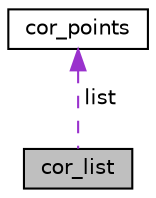 digraph "cor_list"
{
 // LATEX_PDF_SIZE
  edge [fontname="Helvetica",fontsize="10",labelfontname="Helvetica",labelfontsize="10"];
  node [fontname="Helvetica",fontsize="10",shape=record];
  Node1 [label="cor_list",height=0.2,width=0.4,color="black", fillcolor="grey75", style="filled", fontcolor="black",tooltip=" "];
  Node2 -> Node1 [dir="back",color="darkorchid3",fontsize="10",style="dashed",label=" list" ];
  Node2 [label="cor_points",height=0.2,width=0.4,color="black", fillcolor="white", style="filled",URL="$d3/d17/structcor__points.html",tooltip=" "];
}
